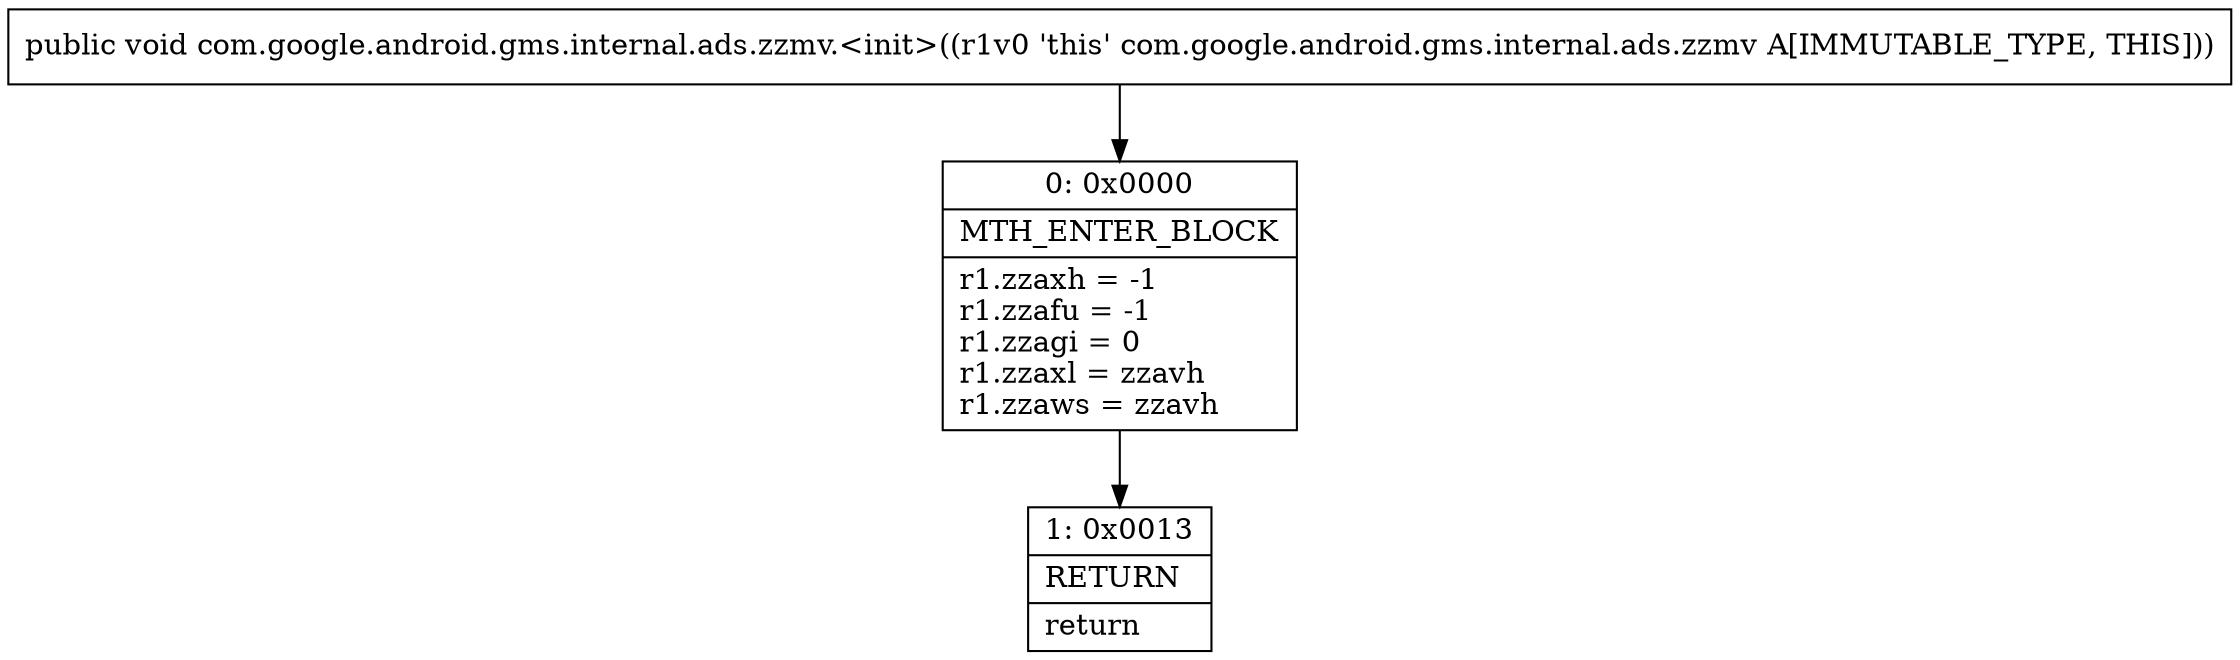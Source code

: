 digraph "CFG forcom.google.android.gms.internal.ads.zzmv.\<init\>()V" {
Node_0 [shape=record,label="{0\:\ 0x0000|MTH_ENTER_BLOCK\l|r1.zzaxh = \-1\lr1.zzafu = \-1\lr1.zzagi = 0\lr1.zzaxl = zzavh\lr1.zzaws = zzavh\l}"];
Node_1 [shape=record,label="{1\:\ 0x0013|RETURN\l|return\l}"];
MethodNode[shape=record,label="{public void com.google.android.gms.internal.ads.zzmv.\<init\>((r1v0 'this' com.google.android.gms.internal.ads.zzmv A[IMMUTABLE_TYPE, THIS])) }"];
MethodNode -> Node_0;
Node_0 -> Node_1;
}

